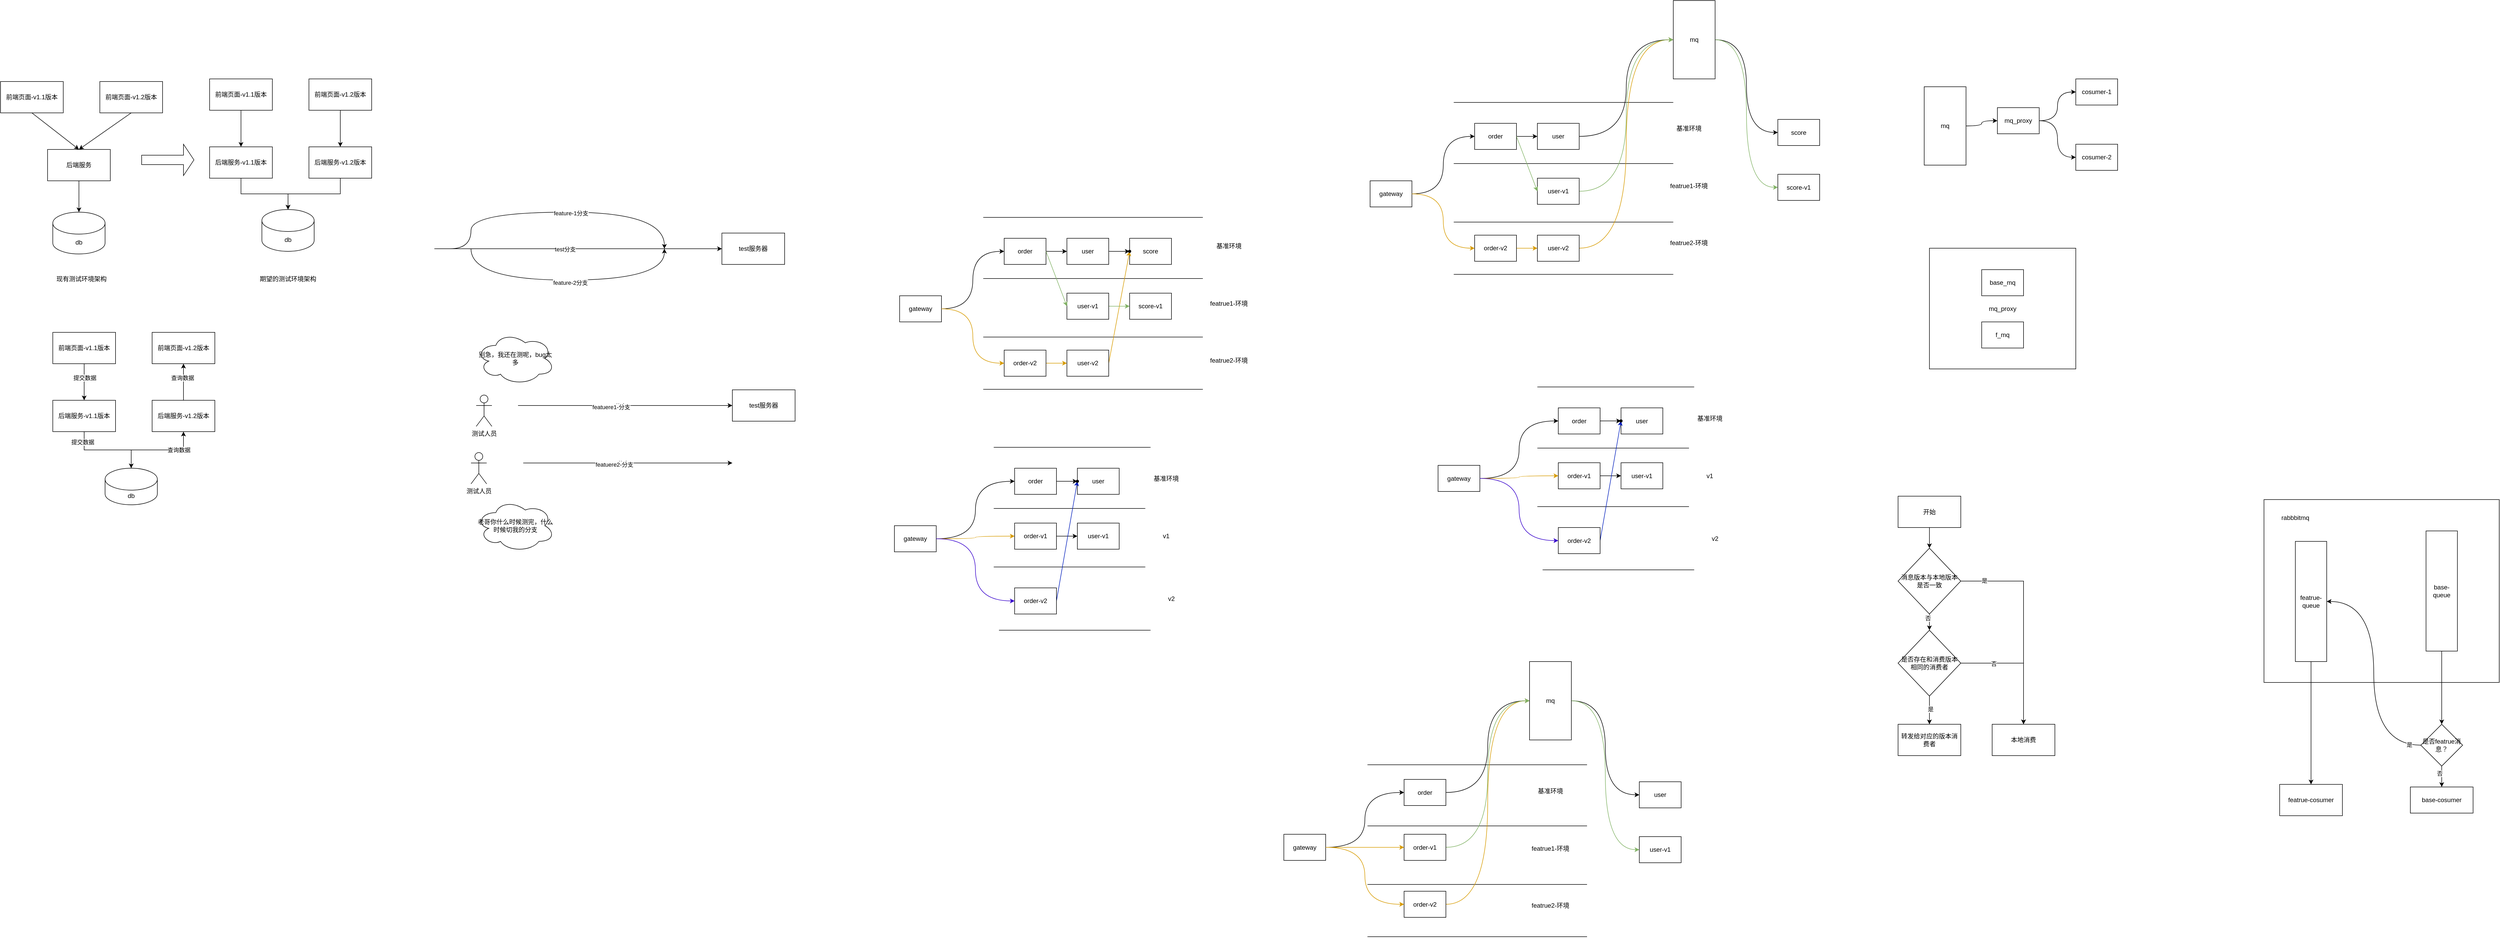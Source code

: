 <mxfile version="14.7.7" type="github">
  <diagram id="LVl2kgTNP0I5IWYGeISx" name="Page-1">
    <mxGraphModel dx="1298" dy="744" grid="1" gridSize="10" guides="1" tooltips="1" connect="1" arrows="1" fold="1" page="1" pageScale="1" pageWidth="827" pageHeight="1169" math="0" shadow="0">
      <root>
        <mxCell id="0" />
        <mxCell id="1" parent="0" />
        <mxCell id="xPOiUe0bKhu3VHsDtpT_-1" value="前端页面-v1.1版本" style="rounded=0;whiteSpace=wrap;html=1;" parent="1" vertex="1">
          <mxGeometry x="60" y="200" width="120" height="60" as="geometry" />
        </mxCell>
        <mxCell id="xPOiUe0bKhu3VHsDtpT_-2" value="前端页面-v1.2版本" style="rounded=0;whiteSpace=wrap;html=1;" parent="1" vertex="1">
          <mxGeometry x="250" y="200" width="120" height="60" as="geometry" />
        </mxCell>
        <mxCell id="xPOiUe0bKhu3VHsDtpT_-7" value="" style="edgeStyle=orthogonalEdgeStyle;rounded=0;orthogonalLoop=1;jettySize=auto;html=1;" parent="1" source="xPOiUe0bKhu3VHsDtpT_-3" target="xPOiUe0bKhu3VHsDtpT_-4" edge="1">
          <mxGeometry relative="1" as="geometry" />
        </mxCell>
        <mxCell id="xPOiUe0bKhu3VHsDtpT_-3" value="后端服务" style="rounded=0;whiteSpace=wrap;html=1;" parent="1" vertex="1">
          <mxGeometry x="150" y="330" width="120" height="60" as="geometry" />
        </mxCell>
        <mxCell id="xPOiUe0bKhu3VHsDtpT_-4" value="db" style="shape=cylinder3;whiteSpace=wrap;html=1;boundedLbl=1;backgroundOutline=1;size=21;" parent="1" vertex="1">
          <mxGeometry x="160" y="450" width="100" height="80" as="geometry" />
        </mxCell>
        <mxCell id="xPOiUe0bKhu3VHsDtpT_-5" value="" style="endArrow=classic;html=1;exitX=0.5;exitY=1;exitDx=0;exitDy=0;entryX=0.5;entryY=0;entryDx=0;entryDy=0;" parent="1" source="xPOiUe0bKhu3VHsDtpT_-1" target="xPOiUe0bKhu3VHsDtpT_-3" edge="1">
          <mxGeometry width="50" height="50" relative="1" as="geometry">
            <mxPoint x="30" y="420" as="sourcePoint" />
            <mxPoint x="80" y="370" as="targetPoint" />
          </mxGeometry>
        </mxCell>
        <mxCell id="xPOiUe0bKhu3VHsDtpT_-6" value="" style="endArrow=classic;html=1;exitX=0.5;exitY=1;exitDx=0;exitDy=0;entryX=0.5;entryY=0;entryDx=0;entryDy=0;" parent="1" source="xPOiUe0bKhu3VHsDtpT_-2" target="xPOiUe0bKhu3VHsDtpT_-3" edge="1">
          <mxGeometry width="50" height="50" relative="1" as="geometry">
            <mxPoint x="130" y="270" as="sourcePoint" />
            <mxPoint x="250" y="330" as="targetPoint" />
          </mxGeometry>
        </mxCell>
        <mxCell id="xPOiUe0bKhu3VHsDtpT_-8" value="前端页面-v1.1版本" style="rounded=0;whiteSpace=wrap;html=1;" parent="1" vertex="1">
          <mxGeometry x="460" y="195" width="120" height="60" as="geometry" />
        </mxCell>
        <mxCell id="xPOiUe0bKhu3VHsDtpT_-17" value="" style="edgeStyle=orthogonalEdgeStyle;rounded=0;orthogonalLoop=1;jettySize=auto;html=1;" parent="1" source="xPOiUe0bKhu3VHsDtpT_-9" target="xPOiUe0bKhu3VHsDtpT_-16" edge="1">
          <mxGeometry relative="1" as="geometry" />
        </mxCell>
        <mxCell id="xPOiUe0bKhu3VHsDtpT_-9" value="前端页面-v1.2版本" style="rounded=0;whiteSpace=wrap;html=1;" parent="1" vertex="1">
          <mxGeometry x="650" y="195" width="120" height="60" as="geometry" />
        </mxCell>
        <mxCell id="xPOiUe0bKhu3VHsDtpT_-10" value="" style="edgeStyle=orthogonalEdgeStyle;rounded=0;orthogonalLoop=1;jettySize=auto;html=1;" parent="1" source="xPOiUe0bKhu3VHsDtpT_-11" target="xPOiUe0bKhu3VHsDtpT_-12" edge="1">
          <mxGeometry relative="1" as="geometry" />
        </mxCell>
        <mxCell id="xPOiUe0bKhu3VHsDtpT_-11" value="后端服务-v1.1版本" style="rounded=0;whiteSpace=wrap;html=1;" parent="1" vertex="1">
          <mxGeometry x="460" y="325" width="120" height="60" as="geometry" />
        </mxCell>
        <mxCell id="xPOiUe0bKhu3VHsDtpT_-12" value="db" style="shape=cylinder3;whiteSpace=wrap;html=1;boundedLbl=1;backgroundOutline=1;size=21;" parent="1" vertex="1">
          <mxGeometry x="560" y="445" width="100" height="80" as="geometry" />
        </mxCell>
        <mxCell id="xPOiUe0bKhu3VHsDtpT_-13" value="" style="endArrow=classic;html=1;exitX=0.5;exitY=1;exitDx=0;exitDy=0;entryX=0.5;entryY=0;entryDx=0;entryDy=0;" parent="1" source="xPOiUe0bKhu3VHsDtpT_-8" target="xPOiUe0bKhu3VHsDtpT_-11" edge="1">
          <mxGeometry width="50" height="50" relative="1" as="geometry">
            <mxPoint x="430" y="415" as="sourcePoint" />
            <mxPoint x="480" y="365" as="targetPoint" />
          </mxGeometry>
        </mxCell>
        <mxCell id="xPOiUe0bKhu3VHsDtpT_-15" value="" style="shape=singleArrow;whiteSpace=wrap;html=1;" parent="1" vertex="1">
          <mxGeometry x="330" y="320" width="100" height="60" as="geometry" />
        </mxCell>
        <mxCell id="xPOiUe0bKhu3VHsDtpT_-18" style="edgeStyle=orthogonalEdgeStyle;rounded=0;orthogonalLoop=1;jettySize=auto;html=1;" parent="1" source="xPOiUe0bKhu3VHsDtpT_-16" target="xPOiUe0bKhu3VHsDtpT_-12" edge="1">
          <mxGeometry relative="1" as="geometry" />
        </mxCell>
        <mxCell id="xPOiUe0bKhu3VHsDtpT_-16" value="后端服务-v1.2版本" style="rounded=0;whiteSpace=wrap;html=1;" parent="1" vertex="1">
          <mxGeometry x="650" y="325" width="120" height="60" as="geometry" />
        </mxCell>
        <mxCell id="xPOiUe0bKhu3VHsDtpT_-19" value="前端页面-v1.1版本" style="rounded=0;whiteSpace=wrap;html=1;" parent="1" vertex="1">
          <mxGeometry x="160" y="680" width="120" height="60" as="geometry" />
        </mxCell>
        <mxCell id="xPOiUe0bKhu3VHsDtpT_-21" value="前端页面-v1.2版本" style="rounded=0;whiteSpace=wrap;html=1;" parent="1" vertex="1">
          <mxGeometry x="350" y="680" width="120" height="60" as="geometry" />
        </mxCell>
        <mxCell id="xPOiUe0bKhu3VHsDtpT_-22" value="" style="edgeStyle=orthogonalEdgeStyle;rounded=0;orthogonalLoop=1;jettySize=auto;html=1;" parent="1" source="xPOiUe0bKhu3VHsDtpT_-23" target="xPOiUe0bKhu3VHsDtpT_-24" edge="1">
          <mxGeometry relative="1" as="geometry" />
        </mxCell>
        <mxCell id="xPOiUe0bKhu3VHsDtpT_-32" value="提交数据" style="edgeLabel;html=1;align=center;verticalAlign=middle;resizable=0;points=[];" parent="xPOiUe0bKhu3VHsDtpT_-22" vertex="1" connectable="0">
          <mxGeometry x="-0.75" y="-3" relative="1" as="geometry">
            <mxPoint as="offset" />
          </mxGeometry>
        </mxCell>
        <mxCell id="xPOiUe0bKhu3VHsDtpT_-23" value="后端服务-v1.1版本" style="rounded=0;whiteSpace=wrap;html=1;" parent="1" vertex="1">
          <mxGeometry x="160" y="810" width="120" height="60" as="geometry" />
        </mxCell>
        <mxCell id="xPOiUe0bKhu3VHsDtpT_-24" value="db" style="shape=cylinder3;whiteSpace=wrap;html=1;boundedLbl=1;backgroundOutline=1;size=21;" parent="1" vertex="1">
          <mxGeometry x="260" y="940" width="100" height="70" as="geometry" />
        </mxCell>
        <mxCell id="xPOiUe0bKhu3VHsDtpT_-25" value="" style="endArrow=classic;html=1;exitX=0.5;exitY=1;exitDx=0;exitDy=0;entryX=0.5;entryY=0;entryDx=0;entryDy=0;" parent="1" source="xPOiUe0bKhu3VHsDtpT_-19" target="xPOiUe0bKhu3VHsDtpT_-23" edge="1">
          <mxGeometry width="50" height="50" relative="1" as="geometry">
            <mxPoint x="130" y="900" as="sourcePoint" />
            <mxPoint x="180" y="850" as="targetPoint" />
          </mxGeometry>
        </mxCell>
        <mxCell id="xPOiUe0bKhu3VHsDtpT_-28" value="提交数据" style="edgeLabel;html=1;align=center;verticalAlign=middle;resizable=0;points=[];" parent="xPOiUe0bKhu3VHsDtpT_-25" vertex="1" connectable="0">
          <mxGeometry x="-0.229" y="1" relative="1" as="geometry">
            <mxPoint as="offset" />
          </mxGeometry>
        </mxCell>
        <mxCell id="xPOiUe0bKhu3VHsDtpT_-34" value="" style="edgeStyle=orthogonalEdgeStyle;rounded=0;orthogonalLoop=1;jettySize=auto;html=1;" parent="1" source="xPOiUe0bKhu3VHsDtpT_-27" target="xPOiUe0bKhu3VHsDtpT_-21" edge="1">
          <mxGeometry relative="1" as="geometry" />
        </mxCell>
        <mxCell id="xPOiUe0bKhu3VHsDtpT_-35" value="查询数据" style="edgeLabel;html=1;align=center;verticalAlign=middle;resizable=0;points=[];" parent="xPOiUe0bKhu3VHsDtpT_-34" vertex="1" connectable="0">
          <mxGeometry x="0.229" y="2" relative="1" as="geometry">
            <mxPoint as="offset" />
          </mxGeometry>
        </mxCell>
        <mxCell id="xPOiUe0bKhu3VHsDtpT_-27" value="后端服务-v1.2版本" style="rounded=0;whiteSpace=wrap;html=1;" parent="1" vertex="1">
          <mxGeometry x="350" y="810" width="120" height="60" as="geometry" />
        </mxCell>
        <mxCell id="xPOiUe0bKhu3VHsDtpT_-31" value="" style="edgeStyle=orthogonalEdgeStyle;rounded=0;orthogonalLoop=1;jettySize=auto;html=1;entryX=0.5;entryY=1;entryDx=0;entryDy=0;exitX=0.5;exitY=0;exitDx=0;exitDy=0;exitPerimeter=0;" parent="1" source="xPOiUe0bKhu3VHsDtpT_-24" target="xPOiUe0bKhu3VHsDtpT_-27" edge="1">
          <mxGeometry relative="1" as="geometry">
            <mxPoint x="230" y="880" as="sourcePoint" />
            <mxPoint x="320" y="950" as="targetPoint" />
          </mxGeometry>
        </mxCell>
        <mxCell id="xPOiUe0bKhu3VHsDtpT_-33" value="查询数据" style="edgeLabel;html=1;align=center;verticalAlign=middle;resizable=0;points=[];" parent="xPOiUe0bKhu3VHsDtpT_-31" vertex="1" connectable="0">
          <mxGeometry x="0.482" relative="1" as="geometry">
            <mxPoint as="offset" />
          </mxGeometry>
        </mxCell>
        <mxCell id="xPOiUe0bKhu3VHsDtpT_-36" value="现有测试环境架构" style="text;html=1;strokeColor=none;fillColor=none;align=center;verticalAlign=middle;whiteSpace=wrap;rounded=0;" parent="1" vertex="1">
          <mxGeometry x="150" y="560" width="130" height="35" as="geometry" />
        </mxCell>
        <mxCell id="xPOiUe0bKhu3VHsDtpT_-37" value="期望的测试环境架构" style="text;html=1;strokeColor=none;fillColor=none;align=center;verticalAlign=middle;whiteSpace=wrap;rounded=0;" parent="1" vertex="1">
          <mxGeometry x="545" y="560" width="130" height="35" as="geometry" />
        </mxCell>
        <mxCell id="xPOiUe0bKhu3VHsDtpT_-38" value="test服务器" style="rounded=0;whiteSpace=wrap;html=1;" parent="1" vertex="1">
          <mxGeometry x="1440" y="490" width="120" height="60" as="geometry" />
        </mxCell>
        <mxCell id="xPOiUe0bKhu3VHsDtpT_-39" value="" style="endArrow=classic;html=1;" parent="1" edge="1">
          <mxGeometry width="50" height="50" relative="1" as="geometry">
            <mxPoint x="890" y="520" as="sourcePoint" />
            <mxPoint x="1440" y="520" as="targetPoint" />
          </mxGeometry>
        </mxCell>
        <mxCell id="xPOiUe0bKhu3VHsDtpT_-40" value="test分支" style="edgeLabel;html=1;align=center;verticalAlign=middle;resizable=0;points=[];" parent="xPOiUe0bKhu3VHsDtpT_-39" vertex="1" connectable="0">
          <mxGeometry x="-0.091" y="-1" relative="1" as="geometry">
            <mxPoint as="offset" />
          </mxGeometry>
        </mxCell>
        <mxCell id="xPOiUe0bKhu3VHsDtpT_-44" value="" style="endArrow=classic;html=1;edgeStyle=orthogonalEdgeStyle;elbow=vertical;curved=1;" parent="1" edge="1">
          <mxGeometry width="50" height="50" relative="1" as="geometry">
            <mxPoint x="920" y="520" as="sourcePoint" />
            <mxPoint x="1330" y="520" as="targetPoint" />
            <Array as="points">
              <mxPoint x="960" y="520" />
              <mxPoint x="960" y="450" />
              <mxPoint x="1330" y="450" />
            </Array>
          </mxGeometry>
        </mxCell>
        <mxCell id="xPOiUe0bKhu3VHsDtpT_-50" value="feature-1分支" style="edgeLabel;html=1;align=center;verticalAlign=middle;resizable=0;points=[];" parent="xPOiUe0bKhu3VHsDtpT_-44" vertex="1" connectable="0">
          <mxGeometry x="-0.119" y="-1" relative="1" as="geometry">
            <mxPoint x="58" y="1" as="offset" />
          </mxGeometry>
        </mxCell>
        <mxCell id="xPOiUe0bKhu3VHsDtpT_-54" value="" style="endArrow=classic;html=1;edgeStyle=orthogonalEdgeStyle;elbow=vertical;curved=1;" parent="1" edge="1">
          <mxGeometry width="50" height="50" relative="1" as="geometry">
            <mxPoint x="960" y="520" as="sourcePoint" />
            <mxPoint x="1330" y="520" as="targetPoint" />
            <Array as="points">
              <mxPoint x="960" y="580" />
              <mxPoint x="1330" y="580" />
            </Array>
          </mxGeometry>
        </mxCell>
        <mxCell id="xPOiUe0bKhu3VHsDtpT_-55" value="feature-2分支" style="edgeLabel;html=1;align=center;verticalAlign=middle;resizable=0;points=[];" parent="xPOiUe0bKhu3VHsDtpT_-54" vertex="1" connectable="0">
          <mxGeometry x="-0.119" y="-1" relative="1" as="geometry">
            <mxPoint x="34" y="4" as="offset" />
          </mxGeometry>
        </mxCell>
        <mxCell id="xPOiUe0bKhu3VHsDtpT_-56" value="" style="endArrow=classic;html=1;" parent="1" edge="1">
          <mxGeometry width="50" height="50" relative="1" as="geometry">
            <mxPoint x="1050" y="820" as="sourcePoint" />
            <mxPoint x="1460" y="820" as="targetPoint" />
          </mxGeometry>
        </mxCell>
        <mxCell id="xPOiUe0bKhu3VHsDtpT_-57" value="test分支" style="edgeLabel;html=1;align=center;verticalAlign=middle;resizable=0;points=[];" parent="xPOiUe0bKhu3VHsDtpT_-56" vertex="1" connectable="0">
          <mxGeometry x="-0.091" y="-1" relative="1" as="geometry">
            <mxPoint as="offset" />
          </mxGeometry>
        </mxCell>
        <mxCell id="xPOiUe0bKhu3VHsDtpT_-58" value="featuere1-分支" style="edgeLabel;html=1;align=center;verticalAlign=middle;resizable=0;points=[];" parent="xPOiUe0bKhu3VHsDtpT_-56" vertex="1" connectable="0">
          <mxGeometry x="-0.131" y="-3" relative="1" as="geometry">
            <mxPoint as="offset" />
          </mxGeometry>
        </mxCell>
        <mxCell id="xPOiUe0bKhu3VHsDtpT_-59" value="" style="endArrow=classic;html=1;" parent="1" edge="1">
          <mxGeometry width="50" height="50" relative="1" as="geometry">
            <mxPoint x="1060" y="930" as="sourcePoint" />
            <mxPoint x="1460" y="930" as="targetPoint" />
          </mxGeometry>
        </mxCell>
        <mxCell id="xPOiUe0bKhu3VHsDtpT_-60" value="test分支" style="edgeLabel;html=1;align=center;verticalAlign=middle;resizable=0;points=[];" parent="xPOiUe0bKhu3VHsDtpT_-59" vertex="1" connectable="0">
          <mxGeometry x="-0.091" y="-1" relative="1" as="geometry">
            <mxPoint as="offset" />
          </mxGeometry>
        </mxCell>
        <mxCell id="xPOiUe0bKhu3VHsDtpT_-61" value="featuere2-分支" style="edgeLabel;html=1;align=center;verticalAlign=middle;resizable=0;points=[];" parent="xPOiUe0bKhu3VHsDtpT_-59" vertex="1" connectable="0">
          <mxGeometry x="-0.131" y="-3" relative="1" as="geometry">
            <mxPoint as="offset" />
          </mxGeometry>
        </mxCell>
        <mxCell id="xPOiUe0bKhu3VHsDtpT_-62" value="test服务器" style="rounded=0;whiteSpace=wrap;html=1;" parent="1" vertex="1">
          <mxGeometry x="1460" y="790" width="120" height="60" as="geometry" />
        </mxCell>
        <mxCell id="xPOiUe0bKhu3VHsDtpT_-63" value="测试人员" style="shape=umlActor;verticalLabelPosition=bottom;verticalAlign=top;html=1;outlineConnect=0;" parent="1" vertex="1">
          <mxGeometry x="960" y="910" width="30" height="60" as="geometry" />
        </mxCell>
        <mxCell id="xPOiUe0bKhu3VHsDtpT_-64" value="测试人员" style="shape=umlActor;verticalLabelPosition=bottom;verticalAlign=top;html=1;outlineConnect=0;" parent="1" vertex="1">
          <mxGeometry x="970" y="800" width="30" height="60" as="geometry" />
        </mxCell>
        <mxCell id="xPOiUe0bKhu3VHsDtpT_-67" value="老哥你什么时候测完，什么时候切我的分支" style="ellipse;shape=cloud;whiteSpace=wrap;html=1;" parent="1" vertex="1">
          <mxGeometry x="970" y="1000" width="150" height="100" as="geometry" />
        </mxCell>
        <mxCell id="xPOiUe0bKhu3VHsDtpT_-70" value="别急，我还在测呢，bug太多" style="ellipse;shape=cloud;whiteSpace=wrap;html=1;" parent="1" vertex="1">
          <mxGeometry x="970" y="680" width="150" height="100" as="geometry" />
        </mxCell>
        <mxCell id="xPOiUe0bKhu3VHsDtpT_-97" value="" style="edgeStyle=none;rounded=0;orthogonalLoop=1;jettySize=auto;html=1;" parent="1" source="xPOiUe0bKhu3VHsDtpT_-74" target="xPOiUe0bKhu3VHsDtpT_-84" edge="1">
          <mxGeometry relative="1" as="geometry" />
        </mxCell>
        <mxCell id="xPOiUe0bKhu3VHsDtpT_-74" value="order" style="rounded=0;whiteSpace=wrap;html=1;" parent="1" vertex="1">
          <mxGeometry x="1980" y="500" width="80" height="50" as="geometry" />
        </mxCell>
        <mxCell id="xPOiUe0bKhu3VHsDtpT_-75" value="" style="endArrow=none;html=1;" parent="1" edge="1">
          <mxGeometry width="50" height="50" relative="1" as="geometry">
            <mxPoint x="1940" y="460" as="sourcePoint" />
            <mxPoint x="2360" y="460" as="targetPoint" />
          </mxGeometry>
        </mxCell>
        <mxCell id="xPOiUe0bKhu3VHsDtpT_-76" value="" style="endArrow=none;html=1;" parent="1" edge="1">
          <mxGeometry width="50" height="50" relative="1" as="geometry">
            <mxPoint x="1940" y="577" as="sourcePoint" />
            <mxPoint x="2360" y="577" as="targetPoint" />
          </mxGeometry>
        </mxCell>
        <mxCell id="xPOiUe0bKhu3VHsDtpT_-77" value="" style="endArrow=none;html=1;" parent="1" edge="1">
          <mxGeometry width="50" height="50" relative="1" as="geometry">
            <mxPoint x="1940" y="689" as="sourcePoint" />
            <mxPoint x="2360" y="689" as="targetPoint" />
          </mxGeometry>
        </mxCell>
        <mxCell id="xPOiUe0bKhu3VHsDtpT_-78" value="基准环境" style="text;html=1;strokeColor=none;fillColor=none;align=center;verticalAlign=middle;whiteSpace=wrap;rounded=0;" parent="1" vertex="1">
          <mxGeometry x="2370" y="505" width="80" height="20" as="geometry" />
        </mxCell>
        <mxCell id="xPOiUe0bKhu3VHsDtpT_-79" value="featrue1-环境" style="text;html=1;strokeColor=none;fillColor=none;align=center;verticalAlign=middle;whiteSpace=wrap;rounded=0;" parent="1" vertex="1">
          <mxGeometry x="2370" y="615" width="80" height="20" as="geometry" />
        </mxCell>
        <mxCell id="xPOiUe0bKhu3VHsDtpT_-80" value="featrue2-环境" style="text;html=1;strokeColor=none;fillColor=none;align=center;verticalAlign=middle;whiteSpace=wrap;rounded=0;" parent="1" vertex="1">
          <mxGeometry x="2370" y="724" width="80" height="20" as="geometry" />
        </mxCell>
        <mxCell id="xPOiUe0bKhu3VHsDtpT_-81" value="" style="endArrow=none;html=1;" parent="1" edge="1">
          <mxGeometry width="50" height="50" relative="1" as="geometry">
            <mxPoint x="1940" y="789" as="sourcePoint" />
            <mxPoint x="2360" y="789" as="targetPoint" />
          </mxGeometry>
        </mxCell>
        <mxCell id="xPOiUe0bKhu3VHsDtpT_-98" value="" style="edgeStyle=none;rounded=0;orthogonalLoop=1;jettySize=auto;html=1;" parent="1" source="xPOiUe0bKhu3VHsDtpT_-84" target="xPOiUe0bKhu3VHsDtpT_-95" edge="1">
          <mxGeometry relative="1" as="geometry" />
        </mxCell>
        <mxCell id="xPOiUe0bKhu3VHsDtpT_-84" value="user" style="rounded=0;whiteSpace=wrap;html=1;" parent="1" vertex="1">
          <mxGeometry x="2100" y="500" width="80" height="50" as="geometry" />
        </mxCell>
        <mxCell id="xPOiUe0bKhu3VHsDtpT_-85" value="score" style="rounded=0;whiteSpace=wrap;html=1;" parent="1" vertex="1">
          <mxGeometry x="2220" y="500" width="80" height="50" as="geometry" />
        </mxCell>
        <mxCell id="xPOiUe0bKhu3VHsDtpT_-92" value="" style="edgeStyle=orthogonalEdgeStyle;curved=1;rounded=0;orthogonalLoop=1;jettySize=auto;html=1;entryX=0;entryY=0.5;entryDx=0;entryDy=0;" parent="1" source="xPOiUe0bKhu3VHsDtpT_-86" target="xPOiUe0bKhu3VHsDtpT_-74" edge="1">
          <mxGeometry relative="1" as="geometry">
            <mxPoint x="1940" y="635" as="targetPoint" />
          </mxGeometry>
        </mxCell>
        <mxCell id="xPOiUe0bKhu3VHsDtpT_-86" value="gateway" style="rounded=0;whiteSpace=wrap;html=1;" parent="1" vertex="1">
          <mxGeometry x="1780" y="610" width="80" height="50" as="geometry" />
        </mxCell>
        <mxCell id="xPOiUe0bKhu3VHsDtpT_-94" value="" style="edgeStyle=orthogonalEdgeStyle;curved=1;rounded=0;orthogonalLoop=1;jettySize=auto;html=1;fillColor=#ffe6cc;strokeColor=#d79b00;" parent="1" source="xPOiUe0bKhu3VHsDtpT_-87" target="xPOiUe0bKhu3VHsDtpT_-88" edge="1">
          <mxGeometry relative="1" as="geometry" />
        </mxCell>
        <mxCell id="xPOiUe0bKhu3VHsDtpT_-87" value="order-v2" style="rounded=0;whiteSpace=wrap;html=1;" parent="1" vertex="1">
          <mxGeometry x="1980" y="714" width="80" height="50" as="geometry" />
        </mxCell>
        <mxCell id="xPOiUe0bKhu3VHsDtpT_-96" value="" style="rounded=0;orthogonalLoop=1;jettySize=auto;html=1;exitX=1;exitY=0.5;exitDx=0;exitDy=0;fillColor=#ffe6cc;strokeColor=#d79b00;" parent="1" source="xPOiUe0bKhu3VHsDtpT_-88" target="xPOiUe0bKhu3VHsDtpT_-95" edge="1">
          <mxGeometry relative="1" as="geometry" />
        </mxCell>
        <mxCell id="xPOiUe0bKhu3VHsDtpT_-88" value="user-v2" style="rounded=0;whiteSpace=wrap;html=1;" parent="1" vertex="1">
          <mxGeometry x="2100" y="714" width="80" height="50" as="geometry" />
        </mxCell>
        <mxCell id="xPOiUe0bKhu3VHsDtpT_-100" value="" style="edgeStyle=none;rounded=0;orthogonalLoop=1;jettySize=auto;html=1;fillColor=#d5e8d4;strokeColor=#82b366;" parent="1" source="xPOiUe0bKhu3VHsDtpT_-89" target="xPOiUe0bKhu3VHsDtpT_-90" edge="1">
          <mxGeometry relative="1" as="geometry" />
        </mxCell>
        <mxCell id="xPOiUe0bKhu3VHsDtpT_-89" value="user-v1" style="rounded=0;whiteSpace=wrap;html=1;" parent="1" vertex="1">
          <mxGeometry x="2100" y="605" width="80" height="50" as="geometry" />
        </mxCell>
        <mxCell id="xPOiUe0bKhu3VHsDtpT_-90" value="score-v1" style="rounded=0;whiteSpace=wrap;html=1;" parent="1" vertex="1">
          <mxGeometry x="2220" y="605" width="80" height="50" as="geometry" />
        </mxCell>
        <mxCell id="xPOiUe0bKhu3VHsDtpT_-93" value="" style="edgeStyle=orthogonalEdgeStyle;curved=1;rounded=0;orthogonalLoop=1;jettySize=auto;html=1;entryX=0;entryY=0.5;entryDx=0;entryDy=0;exitX=1;exitY=0.5;exitDx=0;exitDy=0;fillColor=#ffe6cc;strokeColor=#d79b00;" parent="1" source="xPOiUe0bKhu3VHsDtpT_-86" target="xPOiUe0bKhu3VHsDtpT_-87" edge="1">
          <mxGeometry relative="1" as="geometry">
            <mxPoint x="1870" y="645" as="sourcePoint" />
            <mxPoint x="1990" y="535" as="targetPoint" />
          </mxGeometry>
        </mxCell>
        <mxCell id="xPOiUe0bKhu3VHsDtpT_-95" value="" style="shape=waypoint;size=6;pointerEvents=1;points=[];fillColor=#ffffff;resizable=0;rotatable=0;perimeter=centerPerimeter;snapToPoint=1;rounded=0;" parent="1" vertex="1">
          <mxGeometry x="2200" y="505" width="40" height="40" as="geometry" />
        </mxCell>
        <mxCell id="xPOiUe0bKhu3VHsDtpT_-99" value="" style="edgeStyle=none;rounded=0;orthogonalLoop=1;jettySize=auto;html=1;entryX=0;entryY=0.5;entryDx=0;entryDy=0;exitX=1;exitY=0.5;exitDx=0;exitDy=0;fillColor=#d5e8d4;strokeColor=#82b366;" parent="1" source="xPOiUe0bKhu3VHsDtpT_-74" target="xPOiUe0bKhu3VHsDtpT_-89" edge="1">
          <mxGeometry relative="1" as="geometry">
            <mxPoint x="2050" y="620" as="sourcePoint" />
            <mxPoint x="2110" y="535" as="targetPoint" />
          </mxGeometry>
        </mxCell>
        <mxCell id="xPOiUe0bKhu3VHsDtpT_-101" value="" style="edgeStyle=none;rounded=0;orthogonalLoop=1;jettySize=auto;html=1;" parent="1" source="xPOiUe0bKhu3VHsDtpT_-102" target="xPOiUe0bKhu3VHsDtpT_-111" edge="1">
          <mxGeometry relative="1" as="geometry" />
        </mxCell>
        <mxCell id="xPOiUe0bKhu3VHsDtpT_-102" value="order" style="rounded=0;whiteSpace=wrap;html=1;" parent="1" vertex="1">
          <mxGeometry x="2000" y="940" width="80" height="50" as="geometry" />
        </mxCell>
        <mxCell id="xPOiUe0bKhu3VHsDtpT_-103" value="" style="endArrow=none;html=1;" parent="1" edge="1">
          <mxGeometry width="50" height="50" relative="1" as="geometry">
            <mxPoint x="1960" y="900" as="sourcePoint" />
            <mxPoint x="2260" y="900" as="targetPoint" />
          </mxGeometry>
        </mxCell>
        <mxCell id="xPOiUe0bKhu3VHsDtpT_-104" value="" style="endArrow=none;html=1;" parent="1" edge="1">
          <mxGeometry width="50" height="50" relative="1" as="geometry">
            <mxPoint x="1960" y="1017" as="sourcePoint" />
            <mxPoint x="2250" y="1017" as="targetPoint" />
          </mxGeometry>
        </mxCell>
        <mxCell id="xPOiUe0bKhu3VHsDtpT_-105" value="" style="endArrow=none;html=1;" parent="1" edge="1">
          <mxGeometry width="50" height="50" relative="1" as="geometry">
            <mxPoint x="1960" y="1129" as="sourcePoint" />
            <mxPoint x="2250" y="1129" as="targetPoint" />
          </mxGeometry>
        </mxCell>
        <mxCell id="xPOiUe0bKhu3VHsDtpT_-106" value="基准环境" style="text;html=1;strokeColor=none;fillColor=none;align=center;verticalAlign=middle;whiteSpace=wrap;rounded=0;" parent="1" vertex="1">
          <mxGeometry x="2250" y="950" width="80" height="20" as="geometry" />
        </mxCell>
        <mxCell id="xPOiUe0bKhu3VHsDtpT_-107" value="v1" style="text;html=1;strokeColor=none;fillColor=none;align=center;verticalAlign=middle;whiteSpace=wrap;rounded=0;" parent="1" vertex="1">
          <mxGeometry x="2250" y="1060" width="80" height="20" as="geometry" />
        </mxCell>
        <mxCell id="xPOiUe0bKhu3VHsDtpT_-111" value="user" style="rounded=0;whiteSpace=wrap;html=1;" parent="1" vertex="1">
          <mxGeometry x="2120" y="940" width="80" height="50" as="geometry" />
        </mxCell>
        <mxCell id="xPOiUe0bKhu3VHsDtpT_-113" value="" style="edgeStyle=orthogonalEdgeStyle;curved=1;rounded=0;orthogonalLoop=1;jettySize=auto;html=1;entryX=0;entryY=0.5;entryDx=0;entryDy=0;" parent="1" source="xPOiUe0bKhu3VHsDtpT_-114" target="xPOiUe0bKhu3VHsDtpT_-102" edge="1">
          <mxGeometry relative="1" as="geometry">
            <mxPoint x="1960" y="1075" as="targetPoint" />
          </mxGeometry>
        </mxCell>
        <mxCell id="xPOiUe0bKhu3VHsDtpT_-114" value="gateway" style="rounded=0;whiteSpace=wrap;html=1;" parent="1" vertex="1">
          <mxGeometry x="1770" y="1050" width="80" height="50" as="geometry" />
        </mxCell>
        <mxCell id="xPOiUe0bKhu3VHsDtpT_-120" value="user-v1" style="rounded=0;whiteSpace=wrap;html=1;" parent="1" vertex="1">
          <mxGeometry x="2120" y="1045" width="80" height="50" as="geometry" />
        </mxCell>
        <mxCell id="xPOiUe0bKhu3VHsDtpT_-122" value="" style="edgeStyle=orthogonalEdgeStyle;curved=1;rounded=0;orthogonalLoop=1;jettySize=auto;html=1;entryX=0;entryY=0.5;entryDx=0;entryDy=0;exitX=1;exitY=0.5;exitDx=0;exitDy=0;fillColor=#ffe6cc;strokeColor=#d79b00;" parent="1" source="xPOiUe0bKhu3VHsDtpT_-114" target="xPOiUe0bKhu3VHsDtpT_-125" edge="1">
          <mxGeometry relative="1" as="geometry">
            <mxPoint x="1890" y="1085" as="sourcePoint" />
            <mxPoint x="2000" y="1179" as="targetPoint" />
          </mxGeometry>
        </mxCell>
        <mxCell id="xPOiUe0bKhu3VHsDtpT_-126" value="" style="edgeStyle=none;rounded=0;orthogonalLoop=1;jettySize=auto;html=1;" parent="1" source="xPOiUe0bKhu3VHsDtpT_-125" target="xPOiUe0bKhu3VHsDtpT_-120" edge="1">
          <mxGeometry relative="1" as="geometry" />
        </mxCell>
        <mxCell id="xPOiUe0bKhu3VHsDtpT_-125" value="order-v1" style="rounded=0;whiteSpace=wrap;html=1;" parent="1" vertex="1">
          <mxGeometry x="2000" y="1045" width="80" height="50" as="geometry" />
        </mxCell>
        <mxCell id="xPOiUe0bKhu3VHsDtpT_-127" value="" style="endArrow=none;html=1;" parent="1" edge="1">
          <mxGeometry width="50" height="50" relative="1" as="geometry">
            <mxPoint x="1970" y="1250" as="sourcePoint" />
            <mxPoint x="2260" y="1250" as="targetPoint" />
          </mxGeometry>
        </mxCell>
        <mxCell id="xPOiUe0bKhu3VHsDtpT_-131" value="" style="edgeStyle=none;rounded=0;orthogonalLoop=1;jettySize=auto;html=1;exitX=1;exitY=0.5;exitDx=0;exitDy=0;fillColor=#0050ef;strokeColor=#001DBC;" parent="1" source="xPOiUe0bKhu3VHsDtpT_-128" target="xPOiUe0bKhu3VHsDtpT_-130" edge="1">
          <mxGeometry relative="1" as="geometry" />
        </mxCell>
        <mxCell id="xPOiUe0bKhu3VHsDtpT_-128" value="order-v2" style="rounded=0;whiteSpace=wrap;html=1;" parent="1" vertex="1">
          <mxGeometry x="2000" y="1169" width="80" height="50" as="geometry" />
        </mxCell>
        <mxCell id="xPOiUe0bKhu3VHsDtpT_-129" value="" style="edgeStyle=orthogonalEdgeStyle;curved=1;rounded=0;orthogonalLoop=1;jettySize=auto;html=1;entryX=0;entryY=0.5;entryDx=0;entryDy=0;exitX=1;exitY=0.5;exitDx=0;exitDy=0;fillColor=#6a00ff;strokeColor=#3700CC;" parent="1" source="xPOiUe0bKhu3VHsDtpT_-114" target="xPOiUe0bKhu3VHsDtpT_-128" edge="1">
          <mxGeometry relative="1" as="geometry">
            <mxPoint x="1860" y="1085" as="sourcePoint" />
            <mxPoint x="2010" y="1080" as="targetPoint" />
          </mxGeometry>
        </mxCell>
        <mxCell id="xPOiUe0bKhu3VHsDtpT_-130" value="" style="shape=waypoint;size=6;pointerEvents=1;points=[];fillColor=#ffffff;resizable=0;rotatable=0;perimeter=centerPerimeter;snapToPoint=1;rounded=0;" parent="1" vertex="1">
          <mxGeometry x="2100" y="945" width="40" height="40" as="geometry" />
        </mxCell>
        <mxCell id="xPOiUe0bKhu3VHsDtpT_-132" value="v2" style="text;html=1;strokeColor=none;fillColor=none;align=center;verticalAlign=middle;whiteSpace=wrap;rounded=0;" parent="1" vertex="1">
          <mxGeometry x="2260" y="1180" width="80" height="20" as="geometry" />
        </mxCell>
        <mxCell id="xPOiUe0bKhu3VHsDtpT_-133" value="" style="edgeStyle=none;rounded=0;orthogonalLoop=1;jettySize=auto;html=1;" parent="1" source="xPOiUe0bKhu3VHsDtpT_-134" target="xPOiUe0bKhu3VHsDtpT_-140" edge="1">
          <mxGeometry relative="1" as="geometry" />
        </mxCell>
        <mxCell id="xPOiUe0bKhu3VHsDtpT_-134" value="order" style="rounded=0;whiteSpace=wrap;html=1;" parent="1" vertex="1">
          <mxGeometry x="3040" y="824.5" width="80" height="50" as="geometry" />
        </mxCell>
        <mxCell id="xPOiUe0bKhu3VHsDtpT_-135" value="" style="endArrow=none;html=1;" parent="1" edge="1">
          <mxGeometry width="50" height="50" relative="1" as="geometry">
            <mxPoint x="3000" y="784.5" as="sourcePoint" />
            <mxPoint x="3300" y="784.5" as="targetPoint" />
          </mxGeometry>
        </mxCell>
        <mxCell id="xPOiUe0bKhu3VHsDtpT_-136" value="" style="endArrow=none;html=1;" parent="1" edge="1">
          <mxGeometry width="50" height="50" relative="1" as="geometry">
            <mxPoint x="3000" y="901.5" as="sourcePoint" />
            <mxPoint x="3290" y="901.5" as="targetPoint" />
          </mxGeometry>
        </mxCell>
        <mxCell id="xPOiUe0bKhu3VHsDtpT_-137" value="" style="endArrow=none;html=1;" parent="1" edge="1">
          <mxGeometry width="50" height="50" relative="1" as="geometry">
            <mxPoint x="3000" y="1013.5" as="sourcePoint" />
            <mxPoint x="3290" y="1013.5" as="targetPoint" />
          </mxGeometry>
        </mxCell>
        <mxCell id="xPOiUe0bKhu3VHsDtpT_-138" value="基准环境" style="text;html=1;strokeColor=none;fillColor=none;align=center;verticalAlign=middle;whiteSpace=wrap;rounded=0;" parent="1" vertex="1">
          <mxGeometry x="3290" y="834.5" width="80" height="20" as="geometry" />
        </mxCell>
        <mxCell id="xPOiUe0bKhu3VHsDtpT_-139" value="v1" style="text;html=1;strokeColor=none;fillColor=none;align=center;verticalAlign=middle;whiteSpace=wrap;rounded=0;" parent="1" vertex="1">
          <mxGeometry x="3290" y="944.5" width="80" height="20" as="geometry" />
        </mxCell>
        <mxCell id="xPOiUe0bKhu3VHsDtpT_-140" value="user" style="rounded=0;whiteSpace=wrap;html=1;" parent="1" vertex="1">
          <mxGeometry x="3160" y="824.5" width="80" height="50" as="geometry" />
        </mxCell>
        <mxCell id="xPOiUe0bKhu3VHsDtpT_-141" value="" style="edgeStyle=orthogonalEdgeStyle;curved=1;rounded=0;orthogonalLoop=1;jettySize=auto;html=1;entryX=0;entryY=0.5;entryDx=0;entryDy=0;" parent="1" source="xPOiUe0bKhu3VHsDtpT_-142" target="xPOiUe0bKhu3VHsDtpT_-134" edge="1">
          <mxGeometry relative="1" as="geometry">
            <mxPoint x="3000" y="959.5" as="targetPoint" />
          </mxGeometry>
        </mxCell>
        <mxCell id="xPOiUe0bKhu3VHsDtpT_-142" value="gateway" style="rounded=0;whiteSpace=wrap;html=1;" parent="1" vertex="1">
          <mxGeometry x="2810" y="934.5" width="80" height="50" as="geometry" />
        </mxCell>
        <mxCell id="xPOiUe0bKhu3VHsDtpT_-143" value="user-v1" style="rounded=0;whiteSpace=wrap;html=1;" parent="1" vertex="1">
          <mxGeometry x="3160" y="929.5" width="80" height="50" as="geometry" />
        </mxCell>
        <mxCell id="xPOiUe0bKhu3VHsDtpT_-144" value="" style="edgeStyle=orthogonalEdgeStyle;curved=1;rounded=0;orthogonalLoop=1;jettySize=auto;html=1;entryX=0;entryY=0.5;entryDx=0;entryDy=0;exitX=1;exitY=0.5;exitDx=0;exitDy=0;fillColor=#ffe6cc;strokeColor=#d79b00;" parent="1" source="xPOiUe0bKhu3VHsDtpT_-142" target="xPOiUe0bKhu3VHsDtpT_-146" edge="1">
          <mxGeometry relative="1" as="geometry">
            <mxPoint x="2930" y="969.5" as="sourcePoint" />
            <mxPoint x="3040" y="1063.5" as="targetPoint" />
          </mxGeometry>
        </mxCell>
        <mxCell id="xPOiUe0bKhu3VHsDtpT_-145" value="" style="edgeStyle=none;rounded=0;orthogonalLoop=1;jettySize=auto;html=1;" parent="1" source="xPOiUe0bKhu3VHsDtpT_-146" target="xPOiUe0bKhu3VHsDtpT_-143" edge="1">
          <mxGeometry relative="1" as="geometry" />
        </mxCell>
        <mxCell id="xPOiUe0bKhu3VHsDtpT_-146" value="order-v1" style="rounded=0;whiteSpace=wrap;html=1;" parent="1" vertex="1">
          <mxGeometry x="3040" y="929.5" width="80" height="50" as="geometry" />
        </mxCell>
        <mxCell id="xPOiUe0bKhu3VHsDtpT_-147" value="" style="endArrow=none;html=1;" parent="1" edge="1">
          <mxGeometry width="50" height="50" relative="1" as="geometry">
            <mxPoint x="3010" y="1134.5" as="sourcePoint" />
            <mxPoint x="3300" y="1134.5" as="targetPoint" />
          </mxGeometry>
        </mxCell>
        <mxCell id="xPOiUe0bKhu3VHsDtpT_-148" value="" style="edgeStyle=none;rounded=0;orthogonalLoop=1;jettySize=auto;html=1;exitX=1;exitY=0.5;exitDx=0;exitDy=0;fillColor=#0050ef;strokeColor=#001DBC;" parent="1" source="xPOiUe0bKhu3VHsDtpT_-149" target="xPOiUe0bKhu3VHsDtpT_-151" edge="1">
          <mxGeometry relative="1" as="geometry" />
        </mxCell>
        <mxCell id="xPOiUe0bKhu3VHsDtpT_-149" value="order-v2" style="rounded=0;whiteSpace=wrap;html=1;" parent="1" vertex="1">
          <mxGeometry x="3040" y="1053.5" width="80" height="50" as="geometry" />
        </mxCell>
        <mxCell id="xPOiUe0bKhu3VHsDtpT_-150" value="" style="edgeStyle=orthogonalEdgeStyle;curved=1;rounded=0;orthogonalLoop=1;jettySize=auto;html=1;entryX=0;entryY=0.5;entryDx=0;entryDy=0;exitX=1;exitY=0.5;exitDx=0;exitDy=0;fillColor=#6a00ff;strokeColor=#3700CC;" parent="1" source="xPOiUe0bKhu3VHsDtpT_-142" target="xPOiUe0bKhu3VHsDtpT_-149" edge="1">
          <mxGeometry relative="1" as="geometry">
            <mxPoint x="2900" y="969.5" as="sourcePoint" />
            <mxPoint x="3050" y="964.5" as="targetPoint" />
          </mxGeometry>
        </mxCell>
        <mxCell id="xPOiUe0bKhu3VHsDtpT_-151" value="" style="shape=waypoint;size=6;pointerEvents=1;points=[];fillColor=#ffffff;resizable=0;rotatable=0;perimeter=centerPerimeter;snapToPoint=1;rounded=0;" parent="1" vertex="1">
          <mxGeometry x="3140" y="829.5" width="40" height="40" as="geometry" />
        </mxCell>
        <mxCell id="xPOiUe0bKhu3VHsDtpT_-152" value="v2" style="text;html=1;strokeColor=none;fillColor=none;align=center;verticalAlign=middle;whiteSpace=wrap;rounded=0;" parent="1" vertex="1">
          <mxGeometry x="3300" y="1064.5" width="80" height="20" as="geometry" />
        </mxCell>
        <mxCell id="Kb1diGEaQF50_Snwk8OM-1" value="" style="edgeStyle=none;rounded=0;orthogonalLoop=1;jettySize=auto;html=1;" edge="1" parent="1" source="Kb1diGEaQF50_Snwk8OM-2" target="Kb1diGEaQF50_Snwk8OM-11">
          <mxGeometry relative="1" as="geometry" />
        </mxCell>
        <mxCell id="Kb1diGEaQF50_Snwk8OM-2" value="order" style="rounded=0;whiteSpace=wrap;html=1;" vertex="1" parent="1">
          <mxGeometry x="2880" y="280" width="80" height="50" as="geometry" />
        </mxCell>
        <mxCell id="Kb1diGEaQF50_Snwk8OM-3" value="" style="endArrow=none;html=1;" edge="1" parent="1">
          <mxGeometry width="50" height="50" relative="1" as="geometry">
            <mxPoint x="2840" y="240" as="sourcePoint" />
            <mxPoint x="3260" y="240" as="targetPoint" />
          </mxGeometry>
        </mxCell>
        <mxCell id="Kb1diGEaQF50_Snwk8OM-4" value="" style="endArrow=none;html=1;" edge="1" parent="1">
          <mxGeometry width="50" height="50" relative="1" as="geometry">
            <mxPoint x="2840" y="357" as="sourcePoint" />
            <mxPoint x="3260" y="357" as="targetPoint" />
          </mxGeometry>
        </mxCell>
        <mxCell id="Kb1diGEaQF50_Snwk8OM-5" value="" style="endArrow=none;html=1;" edge="1" parent="1">
          <mxGeometry width="50" height="50" relative="1" as="geometry">
            <mxPoint x="2840" y="469" as="sourcePoint" />
            <mxPoint x="3260" y="469" as="targetPoint" />
          </mxGeometry>
        </mxCell>
        <mxCell id="Kb1diGEaQF50_Snwk8OM-6" value="基准环境" style="text;html=1;strokeColor=none;fillColor=none;align=center;verticalAlign=middle;whiteSpace=wrap;rounded=0;" vertex="1" parent="1">
          <mxGeometry x="3250" y="280" width="80" height="20" as="geometry" />
        </mxCell>
        <mxCell id="Kb1diGEaQF50_Snwk8OM-7" value="featrue1-环境" style="text;html=1;strokeColor=none;fillColor=none;align=center;verticalAlign=middle;whiteSpace=wrap;rounded=0;" vertex="1" parent="1">
          <mxGeometry x="3250" y="390" width="80" height="20" as="geometry" />
        </mxCell>
        <mxCell id="Kb1diGEaQF50_Snwk8OM-8" value="featrue2-环境" style="text;html=1;strokeColor=none;fillColor=none;align=center;verticalAlign=middle;whiteSpace=wrap;rounded=0;" vertex="1" parent="1">
          <mxGeometry x="3250" y="499" width="80" height="20" as="geometry" />
        </mxCell>
        <mxCell id="Kb1diGEaQF50_Snwk8OM-9" value="" style="endArrow=none;html=1;" edge="1" parent="1">
          <mxGeometry width="50" height="50" relative="1" as="geometry">
            <mxPoint x="2840" y="569" as="sourcePoint" />
            <mxPoint x="3260" y="569" as="targetPoint" />
          </mxGeometry>
        </mxCell>
        <mxCell id="Kb1diGEaQF50_Snwk8OM-26" style="edgeStyle=orthogonalEdgeStyle;rounded=0;orthogonalLoop=1;jettySize=auto;html=1;curved=1;entryX=0;entryY=0.5;entryDx=0;entryDy=0;" edge="1" parent="1" source="Kb1diGEaQF50_Snwk8OM-11" target="Kb1diGEaQF50_Snwk8OM-25">
          <mxGeometry relative="1" as="geometry" />
        </mxCell>
        <mxCell id="Kb1diGEaQF50_Snwk8OM-11" value="user" style="rounded=0;whiteSpace=wrap;html=1;" vertex="1" parent="1">
          <mxGeometry x="3000" y="280" width="80" height="50" as="geometry" />
        </mxCell>
        <mxCell id="Kb1diGEaQF50_Snwk8OM-12" value="score" style="rounded=0;whiteSpace=wrap;html=1;" vertex="1" parent="1">
          <mxGeometry x="3460" y="272.5" width="80" height="50" as="geometry" />
        </mxCell>
        <mxCell id="Kb1diGEaQF50_Snwk8OM-13" value="" style="edgeStyle=orthogonalEdgeStyle;curved=1;rounded=0;orthogonalLoop=1;jettySize=auto;html=1;entryX=0;entryY=0.5;entryDx=0;entryDy=0;" edge="1" parent="1" source="Kb1diGEaQF50_Snwk8OM-14" target="Kb1diGEaQF50_Snwk8OM-2">
          <mxGeometry relative="1" as="geometry">
            <mxPoint x="2840" y="415" as="targetPoint" />
          </mxGeometry>
        </mxCell>
        <mxCell id="Kb1diGEaQF50_Snwk8OM-14" value="gateway" style="rounded=0;whiteSpace=wrap;html=1;" vertex="1" parent="1">
          <mxGeometry x="2680" y="390" width="80" height="50" as="geometry" />
        </mxCell>
        <mxCell id="Kb1diGEaQF50_Snwk8OM-15" value="" style="edgeStyle=orthogonalEdgeStyle;curved=1;rounded=0;orthogonalLoop=1;jettySize=auto;html=1;fillColor=#ffe6cc;strokeColor=#d79b00;" edge="1" parent="1" source="Kb1diGEaQF50_Snwk8OM-16" target="Kb1diGEaQF50_Snwk8OM-18">
          <mxGeometry relative="1" as="geometry" />
        </mxCell>
        <mxCell id="Kb1diGEaQF50_Snwk8OM-16" value="order-v2" style="rounded=0;whiteSpace=wrap;html=1;" vertex="1" parent="1">
          <mxGeometry x="2880" y="494" width="80" height="50" as="geometry" />
        </mxCell>
        <mxCell id="Kb1diGEaQF50_Snwk8OM-28" style="edgeStyle=orthogonalEdgeStyle;curved=1;rounded=0;orthogonalLoop=1;jettySize=auto;html=1;entryX=0;entryY=0.5;entryDx=0;entryDy=0;fillColor=#ffe6cc;strokeColor=#d79b00;" edge="1" parent="1" source="Kb1diGEaQF50_Snwk8OM-18" target="Kb1diGEaQF50_Snwk8OM-25">
          <mxGeometry relative="1" as="geometry" />
        </mxCell>
        <mxCell id="Kb1diGEaQF50_Snwk8OM-18" value="user-v2" style="rounded=0;whiteSpace=wrap;html=1;" vertex="1" parent="1">
          <mxGeometry x="3000" y="494" width="80" height="50" as="geometry" />
        </mxCell>
        <mxCell id="Kb1diGEaQF50_Snwk8OM-27" style="edgeStyle=orthogonalEdgeStyle;curved=1;rounded=0;orthogonalLoop=1;jettySize=auto;html=1;entryX=0;entryY=0.5;entryDx=0;entryDy=0;fillColor=#d5e8d4;strokeColor=#82b366;" edge="1" parent="1" source="Kb1diGEaQF50_Snwk8OM-20" target="Kb1diGEaQF50_Snwk8OM-25">
          <mxGeometry relative="1" as="geometry" />
        </mxCell>
        <mxCell id="Kb1diGEaQF50_Snwk8OM-20" value="user-v1" style="rounded=0;whiteSpace=wrap;html=1;" vertex="1" parent="1">
          <mxGeometry x="3000" y="385" width="80" height="50" as="geometry" />
        </mxCell>
        <mxCell id="Kb1diGEaQF50_Snwk8OM-21" value="score-v1" style="rounded=0;whiteSpace=wrap;html=1;" vertex="1" parent="1">
          <mxGeometry x="3460" y="377.5" width="80" height="50" as="geometry" />
        </mxCell>
        <mxCell id="Kb1diGEaQF50_Snwk8OM-22" value="" style="edgeStyle=orthogonalEdgeStyle;curved=1;rounded=0;orthogonalLoop=1;jettySize=auto;html=1;entryX=0;entryY=0.5;entryDx=0;entryDy=0;exitX=1;exitY=0.5;exitDx=0;exitDy=0;fillColor=#ffe6cc;strokeColor=#d79b00;" edge="1" parent="1" source="Kb1diGEaQF50_Snwk8OM-14" target="Kb1diGEaQF50_Snwk8OM-16">
          <mxGeometry relative="1" as="geometry">
            <mxPoint x="2770" y="425" as="sourcePoint" />
            <mxPoint x="2890" y="315" as="targetPoint" />
          </mxGeometry>
        </mxCell>
        <mxCell id="Kb1diGEaQF50_Snwk8OM-24" value="" style="edgeStyle=none;rounded=0;orthogonalLoop=1;jettySize=auto;html=1;entryX=0;entryY=0.5;entryDx=0;entryDy=0;exitX=1;exitY=0.5;exitDx=0;exitDy=0;fillColor=#d5e8d4;strokeColor=#82b366;" edge="1" parent="1" source="Kb1diGEaQF50_Snwk8OM-2" target="Kb1diGEaQF50_Snwk8OM-20">
          <mxGeometry relative="1" as="geometry">
            <mxPoint x="2950" y="400" as="sourcePoint" />
            <mxPoint x="3010" y="315" as="targetPoint" />
          </mxGeometry>
        </mxCell>
        <mxCell id="Kb1diGEaQF50_Snwk8OM-30" style="edgeStyle=orthogonalEdgeStyle;curved=1;rounded=0;orthogonalLoop=1;jettySize=auto;html=1;entryX=0;entryY=0.5;entryDx=0;entryDy=0;" edge="1" parent="1" source="Kb1diGEaQF50_Snwk8OM-25" target="Kb1diGEaQF50_Snwk8OM-12">
          <mxGeometry relative="1" as="geometry" />
        </mxCell>
        <mxCell id="Kb1diGEaQF50_Snwk8OM-31" style="edgeStyle=orthogonalEdgeStyle;curved=1;rounded=0;orthogonalLoop=1;jettySize=auto;html=1;entryX=0;entryY=0.5;entryDx=0;entryDy=0;fillColor=#d5e8d4;strokeColor=#82b366;" edge="1" parent="1" source="Kb1diGEaQF50_Snwk8OM-25" target="Kb1diGEaQF50_Snwk8OM-21">
          <mxGeometry relative="1" as="geometry" />
        </mxCell>
        <mxCell id="Kb1diGEaQF50_Snwk8OM-25" value="mq" style="rounded=0;whiteSpace=wrap;html=1;" vertex="1" parent="1">
          <mxGeometry x="3260" y="45" width="80" height="150" as="geometry" />
        </mxCell>
        <mxCell id="Kb1diGEaQF50_Snwk8OM-37" style="edgeStyle=orthogonalEdgeStyle;curved=1;rounded=0;orthogonalLoop=1;jettySize=auto;html=1;entryX=0;entryY=0.5;entryDx=0;entryDy=0;" edge="1" parent="1" source="Kb1diGEaQF50_Snwk8OM-32" target="Kb1diGEaQF50_Snwk8OM-34">
          <mxGeometry relative="1" as="geometry" />
        </mxCell>
        <mxCell id="Kb1diGEaQF50_Snwk8OM-38" style="edgeStyle=orthogonalEdgeStyle;curved=1;rounded=0;orthogonalLoop=1;jettySize=auto;html=1;entryX=0;entryY=0.5;entryDx=0;entryDy=0;" edge="1" parent="1" source="Kb1diGEaQF50_Snwk8OM-32" target="Kb1diGEaQF50_Snwk8OM-35">
          <mxGeometry relative="1" as="geometry" />
        </mxCell>
        <mxCell id="Kb1diGEaQF50_Snwk8OM-32" value="mq_proxy" style="rounded=0;whiteSpace=wrap;html=1;" vertex="1" parent="1">
          <mxGeometry x="3880" y="250" width="80" height="50" as="geometry" />
        </mxCell>
        <mxCell id="Kb1diGEaQF50_Snwk8OM-36" value="" style="edgeStyle=orthogonalEdgeStyle;curved=1;rounded=0;orthogonalLoop=1;jettySize=auto;html=1;" edge="1" parent="1" source="Kb1diGEaQF50_Snwk8OM-33" target="Kb1diGEaQF50_Snwk8OM-32">
          <mxGeometry relative="1" as="geometry" />
        </mxCell>
        <mxCell id="Kb1diGEaQF50_Snwk8OM-33" value="mq" style="rounded=0;whiteSpace=wrap;html=1;" vertex="1" parent="1">
          <mxGeometry x="3740" y="210" width="80" height="150" as="geometry" />
        </mxCell>
        <mxCell id="Kb1diGEaQF50_Snwk8OM-34" value="cosumer-1" style="rounded=0;whiteSpace=wrap;html=1;" vertex="1" parent="1">
          <mxGeometry x="4030" y="195" width="80" height="50" as="geometry" />
        </mxCell>
        <mxCell id="Kb1diGEaQF50_Snwk8OM-35" value="cosumer-2" style="rounded=0;whiteSpace=wrap;html=1;" vertex="1" parent="1">
          <mxGeometry x="4030" y="320" width="80" height="50" as="geometry" />
        </mxCell>
        <mxCell id="Kb1diGEaQF50_Snwk8OM-39" value="mq_proxy" style="rounded=0;whiteSpace=wrap;html=1;" vertex="1" parent="1">
          <mxGeometry x="3750" y="519" width="280" height="231" as="geometry" />
        </mxCell>
        <mxCell id="Kb1diGEaQF50_Snwk8OM-40" value="base_mq" style="rounded=0;whiteSpace=wrap;html=1;" vertex="1" parent="1">
          <mxGeometry x="3850" y="560" width="80" height="50" as="geometry" />
        </mxCell>
        <mxCell id="Kb1diGEaQF50_Snwk8OM-41" value="f_mq" style="rounded=0;whiteSpace=wrap;html=1;" vertex="1" parent="1">
          <mxGeometry x="3850" y="660" width="80" height="50" as="geometry" />
        </mxCell>
        <mxCell id="Kb1diGEaQF50_Snwk8OM-49" value="" style="edgeStyle=orthogonalEdgeStyle;curved=1;rounded=0;orthogonalLoop=1;jettySize=auto;html=1;" edge="1" parent="1" source="Kb1diGEaQF50_Snwk8OM-42" target="Kb1diGEaQF50_Snwk8OM-43">
          <mxGeometry relative="1" as="geometry" />
        </mxCell>
        <mxCell id="Kb1diGEaQF50_Snwk8OM-42" value="开始" style="rounded=0;whiteSpace=wrap;html=1;" vertex="1" parent="1">
          <mxGeometry x="3690" y="993.5" width="120" height="60" as="geometry" />
        </mxCell>
        <mxCell id="Kb1diGEaQF50_Snwk8OM-48" value="" style="edgeStyle=orthogonalEdgeStyle;curved=1;rounded=0;orthogonalLoop=1;jettySize=auto;html=1;" edge="1" parent="1" source="Kb1diGEaQF50_Snwk8OM-43" target="Kb1diGEaQF50_Snwk8OM-44">
          <mxGeometry relative="1" as="geometry" />
        </mxCell>
        <mxCell id="Kb1diGEaQF50_Snwk8OM-53" value="否" style="edgeLabel;html=1;align=center;verticalAlign=middle;resizable=0;points=[];" vertex="1" connectable="0" parent="Kb1diGEaQF50_Snwk8OM-48">
          <mxGeometry x="-0.673" y="-3" relative="1" as="geometry">
            <mxPoint as="offset" />
          </mxGeometry>
        </mxCell>
        <mxCell id="Kb1diGEaQF50_Snwk8OM-50" style="edgeStyle=orthogonalEdgeStyle;rounded=0;orthogonalLoop=1;jettySize=auto;html=1;" edge="1" parent="1" source="Kb1diGEaQF50_Snwk8OM-43" target="Kb1diGEaQF50_Snwk8OM-46">
          <mxGeometry relative="1" as="geometry" />
        </mxCell>
        <mxCell id="Kb1diGEaQF50_Snwk8OM-52" value="是" style="edgeLabel;html=1;align=center;verticalAlign=middle;resizable=0;points=[];" vertex="1" connectable="0" parent="Kb1diGEaQF50_Snwk8OM-50">
          <mxGeometry x="-0.772" y="1" relative="1" as="geometry">
            <mxPoint as="offset" />
          </mxGeometry>
        </mxCell>
        <mxCell id="Kb1diGEaQF50_Snwk8OM-43" value="消息版本与本地版本是否一致" style="rhombus;whiteSpace=wrap;html=1;" vertex="1" parent="1">
          <mxGeometry x="3690" y="1093" width="120" height="126" as="geometry" />
        </mxCell>
        <mxCell id="Kb1diGEaQF50_Snwk8OM-47" value="" style="edgeStyle=orthogonalEdgeStyle;curved=1;rounded=0;orthogonalLoop=1;jettySize=auto;html=1;" edge="1" parent="1" source="Kb1diGEaQF50_Snwk8OM-44" target="Kb1diGEaQF50_Snwk8OM-45">
          <mxGeometry relative="1" as="geometry" />
        </mxCell>
        <mxCell id="Kb1diGEaQF50_Snwk8OM-54" value="是" style="edgeLabel;html=1;align=center;verticalAlign=middle;resizable=0;points=[];" vertex="1" connectable="0" parent="Kb1diGEaQF50_Snwk8OM-47">
          <mxGeometry x="-0.074" y="2" relative="1" as="geometry">
            <mxPoint as="offset" />
          </mxGeometry>
        </mxCell>
        <mxCell id="Kb1diGEaQF50_Snwk8OM-51" style="edgeStyle=orthogonalEdgeStyle;rounded=0;orthogonalLoop=1;jettySize=auto;html=1;" edge="1" parent="1" source="Kb1diGEaQF50_Snwk8OM-44" target="Kb1diGEaQF50_Snwk8OM-46">
          <mxGeometry relative="1" as="geometry" />
        </mxCell>
        <mxCell id="Kb1diGEaQF50_Snwk8OM-55" value="否" style="edgeLabel;html=1;align=center;verticalAlign=middle;resizable=0;points=[];" vertex="1" connectable="0" parent="Kb1diGEaQF50_Snwk8OM-51">
          <mxGeometry x="-0.468" y="-1" relative="1" as="geometry">
            <mxPoint as="offset" />
          </mxGeometry>
        </mxCell>
        <mxCell id="Kb1diGEaQF50_Snwk8OM-44" value="是否存在和消费版本相同的消费者" style="rhombus;whiteSpace=wrap;html=1;" vertex="1" parent="1">
          <mxGeometry x="3690" y="1250" width="120" height="126" as="geometry" />
        </mxCell>
        <mxCell id="Kb1diGEaQF50_Snwk8OM-45" value="转发给对应的版本消费者" style="rounded=0;whiteSpace=wrap;html=1;" vertex="1" parent="1">
          <mxGeometry x="3690" y="1430" width="120" height="60" as="geometry" />
        </mxCell>
        <mxCell id="Kb1diGEaQF50_Snwk8OM-46" value="本地消费" style="rounded=0;whiteSpace=wrap;html=1;" vertex="1" parent="1">
          <mxGeometry x="3870" y="1430" width="120" height="60" as="geometry" />
        </mxCell>
        <mxCell id="Kb1diGEaQF50_Snwk8OM-56" value="" style="rounded=0;whiteSpace=wrap;html=1;" vertex="1" parent="1">
          <mxGeometry x="4390" y="1000" width="450" height="350" as="geometry" />
        </mxCell>
        <mxCell id="Kb1diGEaQF50_Snwk8OM-63" style="edgeStyle=orthogonalEdgeStyle;curved=1;rounded=0;orthogonalLoop=1;jettySize=auto;html=1;" edge="1" parent="1" source="Kb1diGEaQF50_Snwk8OM-57" target="Kb1diGEaQF50_Snwk8OM-60">
          <mxGeometry relative="1" as="geometry" />
        </mxCell>
        <mxCell id="Kb1diGEaQF50_Snwk8OM-57" value="featrue-queue" style="rounded=0;whiteSpace=wrap;html=1;" vertex="1" parent="1">
          <mxGeometry x="4450" y="1080" width="60" height="230" as="geometry" />
        </mxCell>
        <mxCell id="Kb1diGEaQF50_Snwk8OM-61" style="edgeStyle=orthogonalEdgeStyle;rounded=0;orthogonalLoop=1;jettySize=auto;html=1;entryX=0.5;entryY=0;entryDx=0;entryDy=0;" edge="1" parent="1" source="Kb1diGEaQF50_Snwk8OM-58" target="Kb1diGEaQF50_Snwk8OM-65">
          <mxGeometry relative="1" as="geometry">
            <mxPoint x="4710" y="1460" as="targetPoint" />
          </mxGeometry>
        </mxCell>
        <mxCell id="Kb1diGEaQF50_Snwk8OM-58" value="base-queue" style="rounded=0;whiteSpace=wrap;html=1;" vertex="1" parent="1">
          <mxGeometry x="4700" y="1060" width="60" height="230" as="geometry" />
        </mxCell>
        <mxCell id="Kb1diGEaQF50_Snwk8OM-60" value="featrue-cosumer" style="rounded=0;whiteSpace=wrap;html=1;" vertex="1" parent="1">
          <mxGeometry x="4420" y="1545" width="120" height="60" as="geometry" />
        </mxCell>
        <mxCell id="Kb1diGEaQF50_Snwk8OM-64" value="base-cosumer" style="rounded=0;whiteSpace=wrap;html=1;" vertex="1" parent="1">
          <mxGeometry x="4670" y="1550" width="120" height="50" as="geometry" />
        </mxCell>
        <mxCell id="Kb1diGEaQF50_Snwk8OM-66" style="edgeStyle=orthogonalEdgeStyle;curved=1;rounded=0;orthogonalLoop=1;jettySize=auto;html=1;entryX=1;entryY=0.5;entryDx=0;entryDy=0;" edge="1" parent="1" source="Kb1diGEaQF50_Snwk8OM-65" target="Kb1diGEaQF50_Snwk8OM-57">
          <mxGeometry relative="1" as="geometry" />
        </mxCell>
        <mxCell id="Kb1diGEaQF50_Snwk8OM-67" value="是" style="edgeLabel;html=1;align=center;verticalAlign=middle;resizable=0;points=[];" vertex="1" connectable="0" parent="Kb1diGEaQF50_Snwk8OM-66">
          <mxGeometry x="-0.903" y="-1" relative="1" as="geometry">
            <mxPoint as="offset" />
          </mxGeometry>
        </mxCell>
        <mxCell id="Kb1diGEaQF50_Snwk8OM-68" style="edgeStyle=orthogonalEdgeStyle;curved=1;rounded=0;orthogonalLoop=1;jettySize=auto;html=1;entryX=0.5;entryY=0;entryDx=0;entryDy=0;" edge="1" parent="1" source="Kb1diGEaQF50_Snwk8OM-65" target="Kb1diGEaQF50_Snwk8OM-64">
          <mxGeometry relative="1" as="geometry" />
        </mxCell>
        <mxCell id="Kb1diGEaQF50_Snwk8OM-69" value="否" style="edgeLabel;html=1;align=center;verticalAlign=middle;resizable=0;points=[];" vertex="1" connectable="0" parent="Kb1diGEaQF50_Snwk8OM-68">
          <mxGeometry x="-0.3" y="-4" relative="1" as="geometry">
            <mxPoint as="offset" />
          </mxGeometry>
        </mxCell>
        <mxCell id="Kb1diGEaQF50_Snwk8OM-65" value="是否featrue消息？" style="rhombus;whiteSpace=wrap;html=1;" vertex="1" parent="1">
          <mxGeometry x="4690" y="1430" width="80" height="80" as="geometry" />
        </mxCell>
        <mxCell id="Kb1diGEaQF50_Snwk8OM-70" value="rabbbitmq" style="text;html=1;strokeColor=none;fillColor=none;align=center;verticalAlign=middle;whiteSpace=wrap;rounded=0;" vertex="1" parent="1">
          <mxGeometry x="4430" y="1025" width="40" height="20" as="geometry" />
        </mxCell>
        <mxCell id="Kb1diGEaQF50_Snwk8OM-73" value="" style="endArrow=none;html=1;" edge="1" parent="1">
          <mxGeometry width="50" height="50" relative="1" as="geometry">
            <mxPoint x="2675" y="1507.5" as="sourcePoint" />
            <mxPoint x="3095" y="1507.5" as="targetPoint" />
          </mxGeometry>
        </mxCell>
        <mxCell id="Kb1diGEaQF50_Snwk8OM-74" value="" style="endArrow=none;html=1;" edge="1" parent="1">
          <mxGeometry width="50" height="50" relative="1" as="geometry">
            <mxPoint x="2675" y="1624.5" as="sourcePoint" />
            <mxPoint x="3095" y="1624.5" as="targetPoint" />
          </mxGeometry>
        </mxCell>
        <mxCell id="Kb1diGEaQF50_Snwk8OM-75" value="" style="endArrow=none;html=1;" edge="1" parent="1">
          <mxGeometry width="50" height="50" relative="1" as="geometry">
            <mxPoint x="2675" y="1736.5" as="sourcePoint" />
            <mxPoint x="3095" y="1736.5" as="targetPoint" />
          </mxGeometry>
        </mxCell>
        <mxCell id="Kb1diGEaQF50_Snwk8OM-76" value="基准环境" style="text;html=1;strokeColor=none;fillColor=none;align=center;verticalAlign=middle;whiteSpace=wrap;rounded=0;" vertex="1" parent="1">
          <mxGeometry x="2985" y="1547.5" width="80" height="20" as="geometry" />
        </mxCell>
        <mxCell id="Kb1diGEaQF50_Snwk8OM-77" value="featrue1-环境" style="text;html=1;strokeColor=none;fillColor=none;align=center;verticalAlign=middle;whiteSpace=wrap;rounded=0;" vertex="1" parent="1">
          <mxGeometry x="2985" y="1657.5" width="80" height="20" as="geometry" />
        </mxCell>
        <mxCell id="Kb1diGEaQF50_Snwk8OM-78" value="featrue2-环境" style="text;html=1;strokeColor=none;fillColor=none;align=center;verticalAlign=middle;whiteSpace=wrap;rounded=0;" vertex="1" parent="1">
          <mxGeometry x="2985" y="1766.5" width="80" height="20" as="geometry" />
        </mxCell>
        <mxCell id="Kb1diGEaQF50_Snwk8OM-79" value="" style="endArrow=none;html=1;" edge="1" parent="1">
          <mxGeometry width="50" height="50" relative="1" as="geometry">
            <mxPoint x="2675" y="1836.5" as="sourcePoint" />
            <mxPoint x="3095" y="1836.5" as="targetPoint" />
          </mxGeometry>
        </mxCell>
        <mxCell id="Kb1diGEaQF50_Snwk8OM-80" style="edgeStyle=orthogonalEdgeStyle;rounded=0;orthogonalLoop=1;jettySize=auto;html=1;curved=1;entryX=0;entryY=0.5;entryDx=0;entryDy=0;" edge="1" parent="1" source="Kb1diGEaQF50_Snwk8OM-81" target="Kb1diGEaQF50_Snwk8OM-96">
          <mxGeometry relative="1" as="geometry" />
        </mxCell>
        <mxCell id="Kb1diGEaQF50_Snwk8OM-81" value="order" style="rounded=0;whiteSpace=wrap;html=1;" vertex="1" parent="1">
          <mxGeometry x="2745" y="1535.5" width="80" height="50" as="geometry" />
        </mxCell>
        <mxCell id="Kb1diGEaQF50_Snwk8OM-82" value="user" style="rounded=0;whiteSpace=wrap;html=1;" vertex="1" parent="1">
          <mxGeometry x="3195" y="1540" width="80" height="50" as="geometry" />
        </mxCell>
        <mxCell id="Kb1diGEaQF50_Snwk8OM-83" value="" style="edgeStyle=orthogonalEdgeStyle;curved=1;rounded=0;orthogonalLoop=1;jettySize=auto;html=1;entryX=0;entryY=0.5;entryDx=0;entryDy=0;" edge="1" parent="1" source="Kb1diGEaQF50_Snwk8OM-84" target="Kb1diGEaQF50_Snwk8OM-81">
          <mxGeometry relative="1" as="geometry">
            <mxPoint x="2715" y="1572.5" as="targetPoint" />
          </mxGeometry>
        </mxCell>
        <mxCell id="Kb1diGEaQF50_Snwk8OM-84" value="gateway" style="rounded=0;whiteSpace=wrap;html=1;" vertex="1" parent="1">
          <mxGeometry x="2515" y="1640.5" width="80" height="50" as="geometry" />
        </mxCell>
        <mxCell id="Kb1diGEaQF50_Snwk8OM-87" style="edgeStyle=orthogonalEdgeStyle;curved=1;rounded=0;orthogonalLoop=1;jettySize=auto;html=1;entryX=0;entryY=0.5;entryDx=0;entryDy=0;fillColor=#ffe6cc;strokeColor=#d79b00;" edge="1" parent="1" source="Kb1diGEaQF50_Snwk8OM-88" target="Kb1diGEaQF50_Snwk8OM-96">
          <mxGeometry relative="1" as="geometry" />
        </mxCell>
        <mxCell id="Kb1diGEaQF50_Snwk8OM-88" value="order-v2" style="rounded=0;whiteSpace=wrap;html=1;" vertex="1" parent="1">
          <mxGeometry x="2745" y="1749.5" width="80" height="50" as="geometry" />
        </mxCell>
        <mxCell id="Kb1diGEaQF50_Snwk8OM-89" style="edgeStyle=orthogonalEdgeStyle;curved=1;rounded=0;orthogonalLoop=1;jettySize=auto;html=1;entryX=0;entryY=0.5;entryDx=0;entryDy=0;fillColor=#d5e8d4;strokeColor=#82b366;" edge="1" parent="1" source="Kb1diGEaQF50_Snwk8OM-90" target="Kb1diGEaQF50_Snwk8OM-96">
          <mxGeometry relative="1" as="geometry" />
        </mxCell>
        <mxCell id="Kb1diGEaQF50_Snwk8OM-90" value="order-v1" style="rounded=0;whiteSpace=wrap;html=1;" vertex="1" parent="1">
          <mxGeometry x="2745" y="1640.5" width="80" height="50" as="geometry" />
        </mxCell>
        <mxCell id="Kb1diGEaQF50_Snwk8OM-91" value="user-v1" style="rounded=0;whiteSpace=wrap;html=1;" vertex="1" parent="1">
          <mxGeometry x="3195" y="1645" width="80" height="50" as="geometry" />
        </mxCell>
        <mxCell id="Kb1diGEaQF50_Snwk8OM-92" value="" style="edgeStyle=orthogonalEdgeStyle;curved=1;rounded=0;orthogonalLoop=1;jettySize=auto;html=1;entryX=0;entryY=0.5;entryDx=0;entryDy=0;exitX=1;exitY=0.5;exitDx=0;exitDy=0;fillColor=#ffe6cc;strokeColor=#d79b00;" edge="1" parent="1" source="Kb1diGEaQF50_Snwk8OM-84" target="Kb1diGEaQF50_Snwk8OM-88">
          <mxGeometry relative="1" as="geometry">
            <mxPoint x="2605" y="1692.5" as="sourcePoint" />
            <mxPoint x="2715" y="1786.5" as="targetPoint" />
          </mxGeometry>
        </mxCell>
        <mxCell id="Kb1diGEaQF50_Snwk8OM-94" style="edgeStyle=orthogonalEdgeStyle;curved=1;rounded=0;orthogonalLoop=1;jettySize=auto;html=1;entryX=0;entryY=0.5;entryDx=0;entryDy=0;" edge="1" parent="1" source="Kb1diGEaQF50_Snwk8OM-96" target="Kb1diGEaQF50_Snwk8OM-82">
          <mxGeometry relative="1" as="geometry" />
        </mxCell>
        <mxCell id="Kb1diGEaQF50_Snwk8OM-95" style="edgeStyle=orthogonalEdgeStyle;curved=1;rounded=0;orthogonalLoop=1;jettySize=auto;html=1;entryX=0;entryY=0.5;entryDx=0;entryDy=0;fillColor=#d5e8d4;strokeColor=#82b366;" edge="1" parent="1" source="Kb1diGEaQF50_Snwk8OM-96" target="Kb1diGEaQF50_Snwk8OM-91">
          <mxGeometry relative="1" as="geometry" />
        </mxCell>
        <mxCell id="Kb1diGEaQF50_Snwk8OM-96" value="mq" style="rounded=0;whiteSpace=wrap;html=1;" vertex="1" parent="1">
          <mxGeometry x="2985" y="1310" width="80" height="150" as="geometry" />
        </mxCell>
        <mxCell id="Kb1diGEaQF50_Snwk8OM-97" value="" style="edgeStyle=orthogonalEdgeStyle;curved=1;rounded=0;orthogonalLoop=1;jettySize=auto;html=1;entryX=0;entryY=0.5;entryDx=0;entryDy=0;exitX=1;exitY=0.5;exitDx=0;exitDy=0;fillColor=#ffe6cc;strokeColor=#d79b00;" edge="1" parent="1" source="Kb1diGEaQF50_Snwk8OM-84" target="Kb1diGEaQF50_Snwk8OM-90">
          <mxGeometry relative="1" as="geometry">
            <mxPoint x="2605" y="1675.5" as="sourcePoint" />
            <mxPoint x="2755" y="1784.5" as="targetPoint" />
          </mxGeometry>
        </mxCell>
      </root>
    </mxGraphModel>
  </diagram>
</mxfile>
